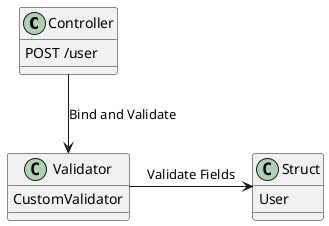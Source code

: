 @startuml
!define RECTANGLE class
RECTANGLE Controller {
    POST /user
}
RECTANGLE Validator {
    CustomValidator
}
RECTANGLE Struct {
    User
}

Controller --> Validator : Bind and Validate
Validator -right-> Struct : Validate Fields
@enduml
